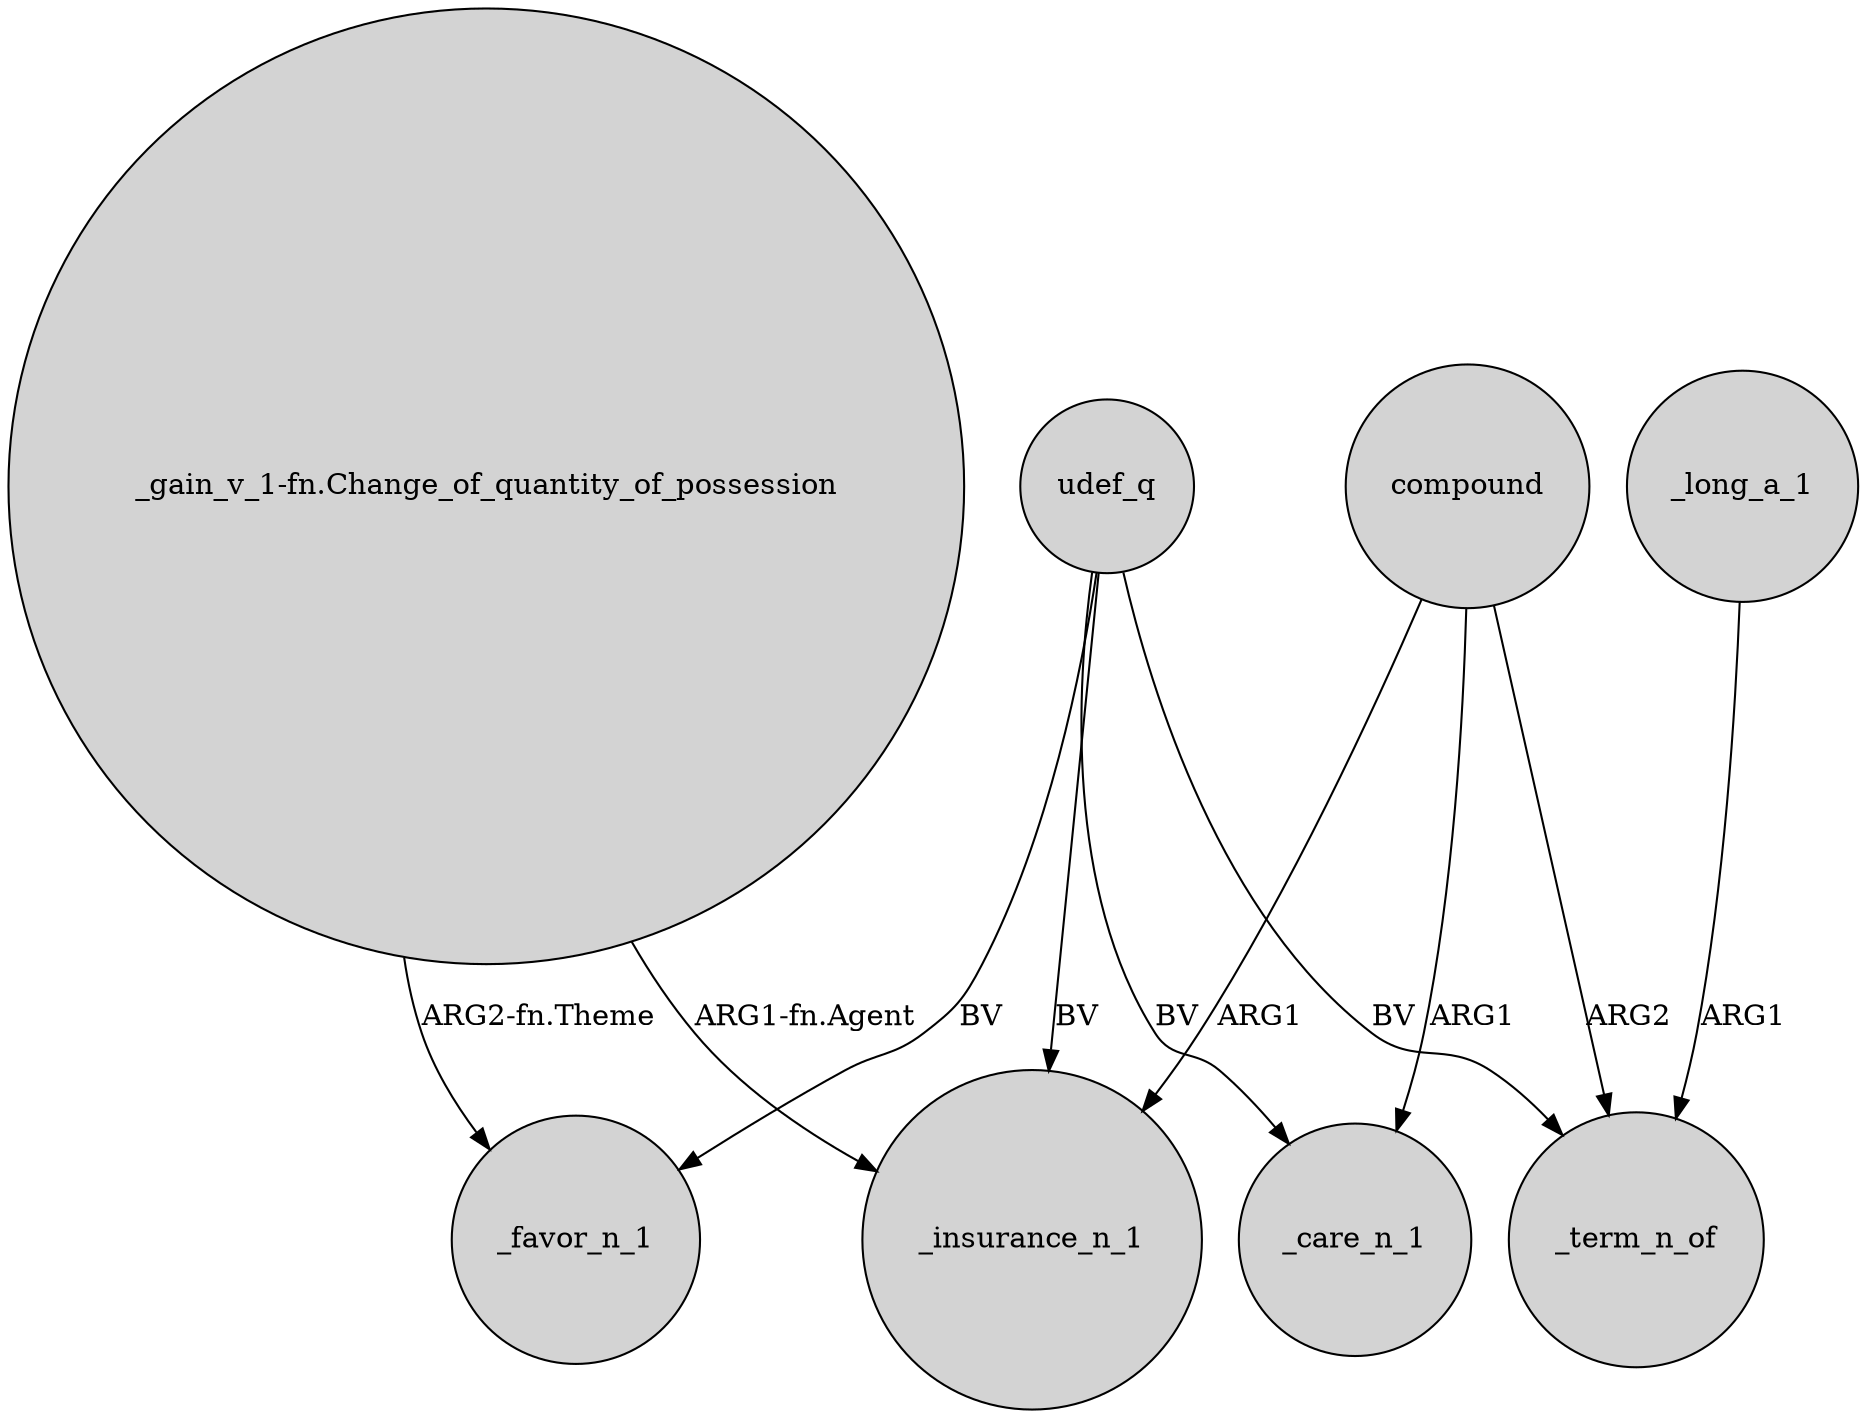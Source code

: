 digraph {
	node [shape=circle style=filled]
	compound -> _insurance_n_1 [label=ARG1]
	compound -> _care_n_1 [label=ARG1]
	"_gain_v_1-fn.Change_of_quantity_of_possession" -> _insurance_n_1 [label="ARG1-fn.Agent"]
	"_gain_v_1-fn.Change_of_quantity_of_possession" -> _favor_n_1 [label="ARG2-fn.Theme"]
	compound -> _term_n_of [label=ARG2]
	udef_q -> _term_n_of [label=BV]
	udef_q -> _favor_n_1 [label=BV]
	udef_q -> _insurance_n_1 [label=BV]
	_long_a_1 -> _term_n_of [label=ARG1]
	udef_q -> _care_n_1 [label=BV]
}
